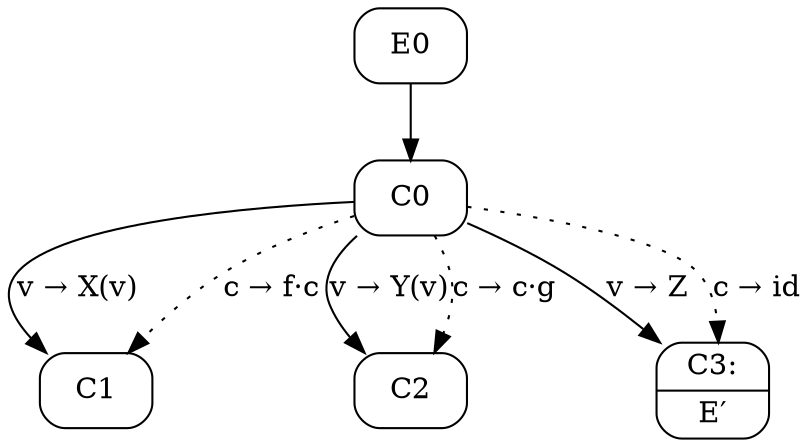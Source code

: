 digraph {
  node [shape=box, style=rounded];

  E0 -> C0;
  C0 -> C1 [label="v → X(v)"];
  C0 -> C1 [label="c → f·c", style=dotted];
  C0 -> C2 [label="v → Y(v)"];
  C0 -> C2 [label="c → c·g", style=dotted];
  C3 [shape=record, label="{C3:|E′}"];
  C0 -> C3 [label="v → Z"];
  C0 -> C3 [label="c → id", style=dotted];
}
